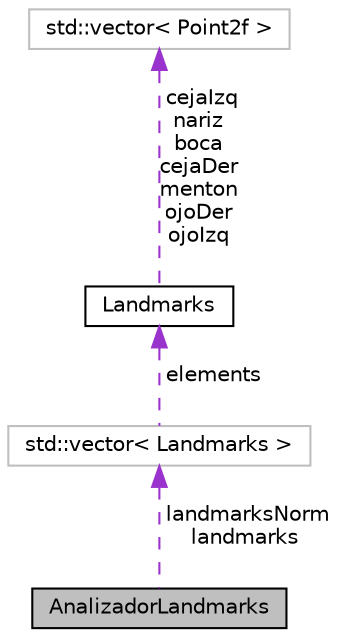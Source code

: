 digraph "AnalizadorLandmarks"
{
 // LATEX_PDF_SIZE
  edge [fontname="Helvetica",fontsize="10",labelfontname="Helvetica",labelfontsize="10"];
  node [fontname="Helvetica",fontsize="10",shape=record];
  Node1 [label="AnalizadorLandmarks",height=0.2,width=0.4,color="black", fillcolor="grey75", style="filled", fontcolor="black",tooltip="Clase que maneja los metodos para analizar los landmarks."];
  Node2 -> Node1 [dir="back",color="darkorchid3",fontsize="10",style="dashed",label=" landmarksNorm\nlandmarks" ,fontname="Helvetica"];
  Node2 [label="std::vector\< Landmarks \>",height=0.2,width=0.4,color="grey75", fillcolor="white", style="filled",tooltip=" "];
  Node3 -> Node2 [dir="back",color="darkorchid3",fontsize="10",style="dashed",label=" elements" ,fontname="Helvetica"];
  Node3 [label="Landmarks",height=0.2,width=0.4,color="black", fillcolor="white", style="filled",URL="$struct_landmarks.html",tooltip="Estructura para almacenar los landmarks, discriminados segun rasgo facial."];
  Node4 -> Node3 [dir="back",color="darkorchid3",fontsize="10",style="dashed",label=" cejaIzq\nnariz\nboca\ncejaDer\nmenton\nojoDer\nojoIzq" ,fontname="Helvetica"];
  Node4 [label="std::vector\< Point2f \>",height=0.2,width=0.4,color="grey75", fillcolor="white", style="filled",tooltip=" "];
}
